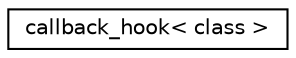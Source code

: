 digraph "Graphical Class Hierarchy"
{
  edge [fontname="Helvetica",fontsize="10",labelfontname="Helvetica",labelfontsize="10"];
  node [fontname="Helvetica",fontsize="10",shape=record];
  rankdir="LR";
  Node0 [label="callback_hook\< class \>",height=0.2,width=0.4,color="black", fillcolor="white", style="filled",URL="$d9/df1/classcallback__hook.html"];
}
